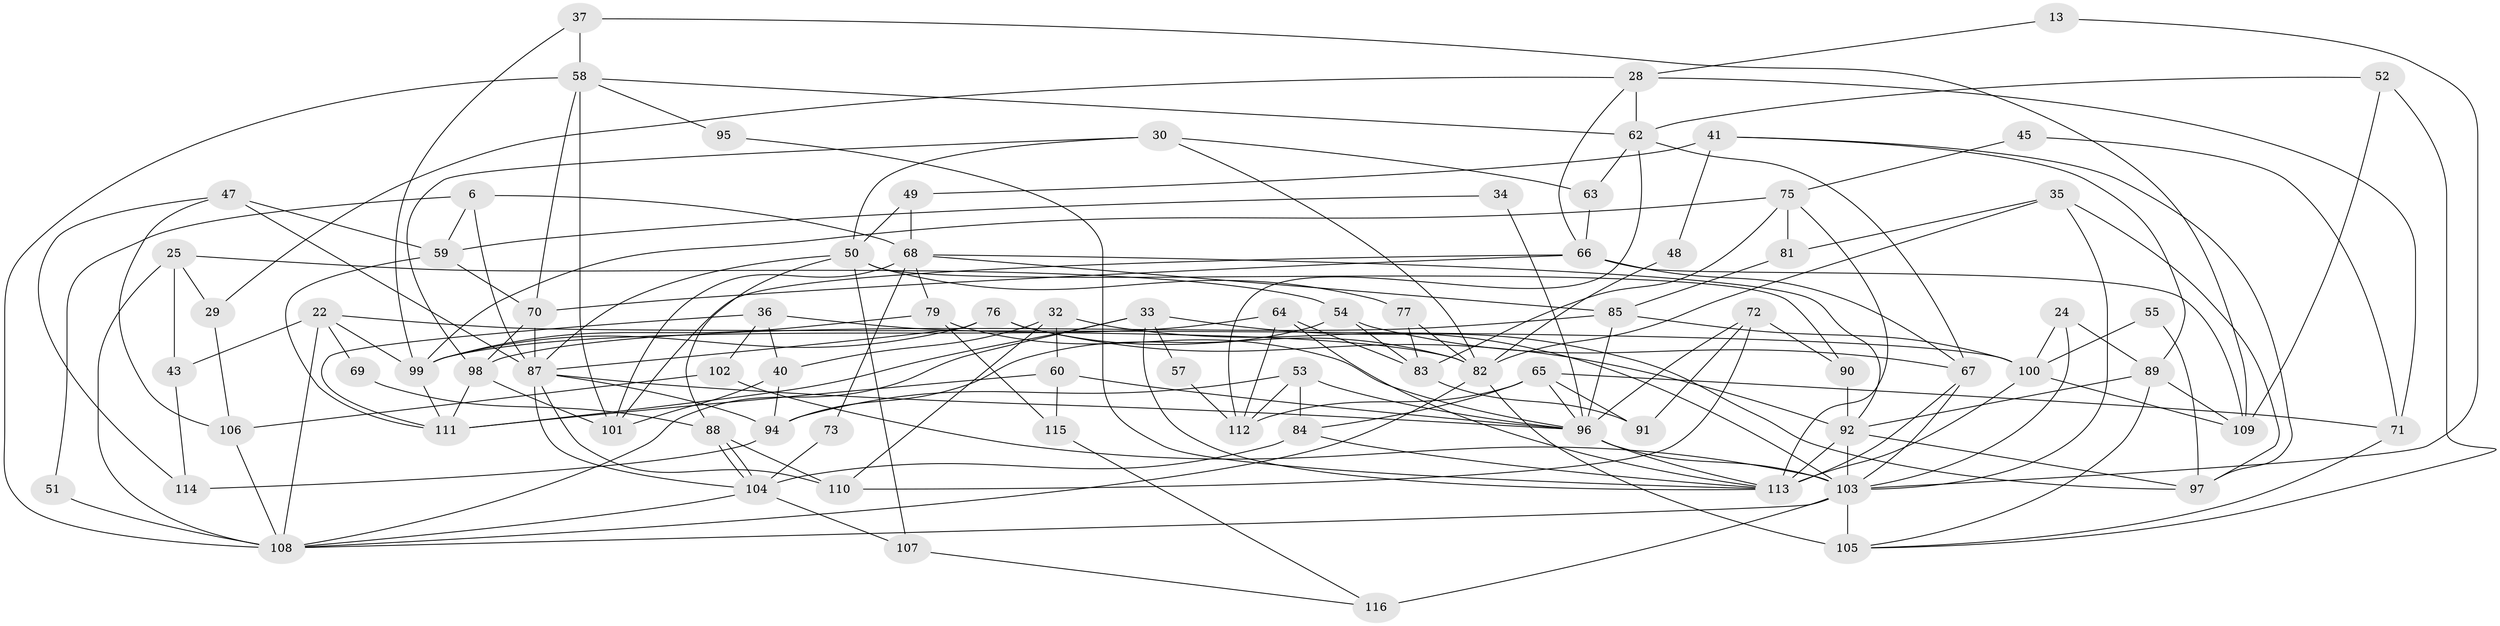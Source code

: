 // original degree distribution, {2: 0.1810344827586207, 8: 0.034482758620689655, 4: 0.28448275862068967, 3: 0.20689655172413793, 5: 0.19827586206896552, 6: 0.05172413793103448, 7: 0.04310344827586207}
// Generated by graph-tools (version 1.1) at 2025/53/03/04/25 21:53:32]
// undirected, 81 vertices, 182 edges
graph export_dot {
graph [start="1"]
  node [color=gray90,style=filled];
  6;
  13;
  22;
  24;
  25 [super="+4"];
  28 [super="+20"];
  29;
  30;
  32;
  33;
  34;
  35;
  36;
  37 [super="+5"];
  40;
  41;
  43;
  45;
  47;
  48;
  49;
  50 [super="+16"];
  51;
  52;
  53;
  54;
  55;
  57;
  58;
  59;
  60;
  62;
  63;
  64;
  65;
  66;
  67 [super="+26"];
  68 [super="+38"];
  69;
  70;
  71;
  72;
  73;
  75;
  76;
  77 [super="+14"];
  79;
  81;
  82;
  83 [super="+18"];
  84 [super="+56"];
  85 [super="+39"];
  87 [super="+74"];
  88;
  89 [super="+21"];
  90 [super="+78"];
  91;
  92 [super="+2"];
  94 [super="+80"];
  95;
  96 [super="+7+61"];
  97;
  98 [super="+9"];
  99 [super="+46"];
  100 [super="+42"];
  101;
  102;
  103 [super="+12+44+86"];
  104;
  105 [super="+23"];
  106;
  107;
  108 [super="+11"];
  109 [super="+15"];
  110;
  111;
  112 [super="+17"];
  113 [super="+93+19"];
  114;
  115;
  116;
  6 -- 59;
  6 -- 68 [weight=2];
  6 -- 51;
  6 -- 87;
  13 -- 28;
  13 -- 103;
  22 -- 100;
  22 -- 43;
  22 -- 69;
  22 -- 99;
  22 -- 108;
  24 -- 100;
  24 -- 89;
  24 -- 103;
  25 -- 43;
  25 -- 29;
  25 -- 54;
  25 -- 108;
  28 -- 29;
  28 -- 66;
  28 -- 71;
  28 -- 62;
  29 -- 106;
  30 -- 63;
  30 -- 82;
  30 -- 98;
  30 -- 50;
  32 -- 60;
  32 -- 103;
  32 -- 40;
  32 -- 110;
  33 -- 97;
  33 -- 57;
  33 -- 108;
  33 -- 111;
  33 -- 113;
  34 -- 59;
  34 -- 96;
  35 -- 103;
  35 -- 97;
  35 -- 81;
  35 -- 82;
  36 -- 111;
  36 -- 82;
  36 -- 40;
  36 -- 102;
  37 -- 58;
  37 -- 109;
  37 -- 99;
  40 -- 101;
  40 -- 94;
  41 -- 49;
  41 -- 48;
  41 -- 97;
  41 -- 89;
  43 -- 114;
  45 -- 75;
  45 -- 71;
  47 -- 114;
  47 -- 59;
  47 -- 106;
  47 -- 87;
  48 -- 82;
  49 -- 68 [weight=2];
  49 -- 50;
  50 -- 88;
  50 -- 87;
  50 -- 90;
  50 -- 107;
  50 -- 77;
  51 -- 108;
  52 -- 105;
  52 -- 62;
  52 -- 109;
  53 -- 112;
  53 -- 96;
  53 -- 84;
  53 -- 94;
  54 -- 67;
  54 -- 94;
  54 -- 83;
  55 -- 100;
  55 -- 97;
  57 -- 112;
  58 -- 70;
  58 -- 62;
  58 -- 95;
  58 -- 101;
  58 -- 108;
  59 -- 111;
  59 -- 70;
  60 -- 111;
  60 -- 115;
  60 -- 96;
  62 -- 63;
  62 -- 67;
  62 -- 112;
  63 -- 66;
  64 -- 83;
  64 -- 112;
  64 -- 99;
  64 -- 113;
  65 -- 71;
  65 -- 91;
  65 -- 112;
  65 -- 84;
  65 -- 96;
  66 -- 101;
  66 -- 70;
  66 -- 67 [weight=2];
  66 -- 109;
  67 -- 113;
  67 -- 103;
  68 -- 79;
  68 -- 92;
  68 -- 101;
  68 -- 73;
  68 -- 85;
  69 -- 88;
  70 -- 98;
  70 -- 87;
  71 -- 105;
  72 -- 110;
  72 -- 90;
  72 -- 91;
  72 -- 96;
  73 -- 104;
  75 -- 113;
  75 -- 81;
  75 -- 83;
  75 -- 99;
  76 -- 82;
  76 -- 87;
  76 -- 99;
  76 -- 92;
  77 -- 82;
  77 -- 83;
  79 -- 115;
  79 -- 96;
  79 -- 99;
  81 -- 85;
  82 -- 105;
  82 -- 108;
  83 -- 91;
  84 -- 104 [weight=2];
  84 -- 113;
  85 -- 96 [weight=2];
  85 -- 98;
  85 -- 100;
  87 -- 96;
  87 -- 104;
  87 -- 94;
  87 -- 110;
  88 -- 104;
  88 -- 104;
  88 -- 110;
  89 -- 109;
  89 -- 92;
  89 -- 105;
  90 -- 92 [weight=2];
  92 -- 103 [weight=2];
  92 -- 97;
  92 -- 113 [weight=3];
  94 -- 114 [weight=2];
  95 -- 113;
  96 -- 103 [weight=2];
  96 -- 113;
  98 -- 101;
  98 -- 111;
  99 -- 111;
  100 -- 113 [weight=2];
  100 -- 109;
  102 -- 106;
  102 -- 103;
  103 -- 116;
  103 -- 105 [weight=3];
  103 -- 108;
  104 -- 107;
  104 -- 108;
  106 -- 108;
  107 -- 116;
  115 -- 116;
}
